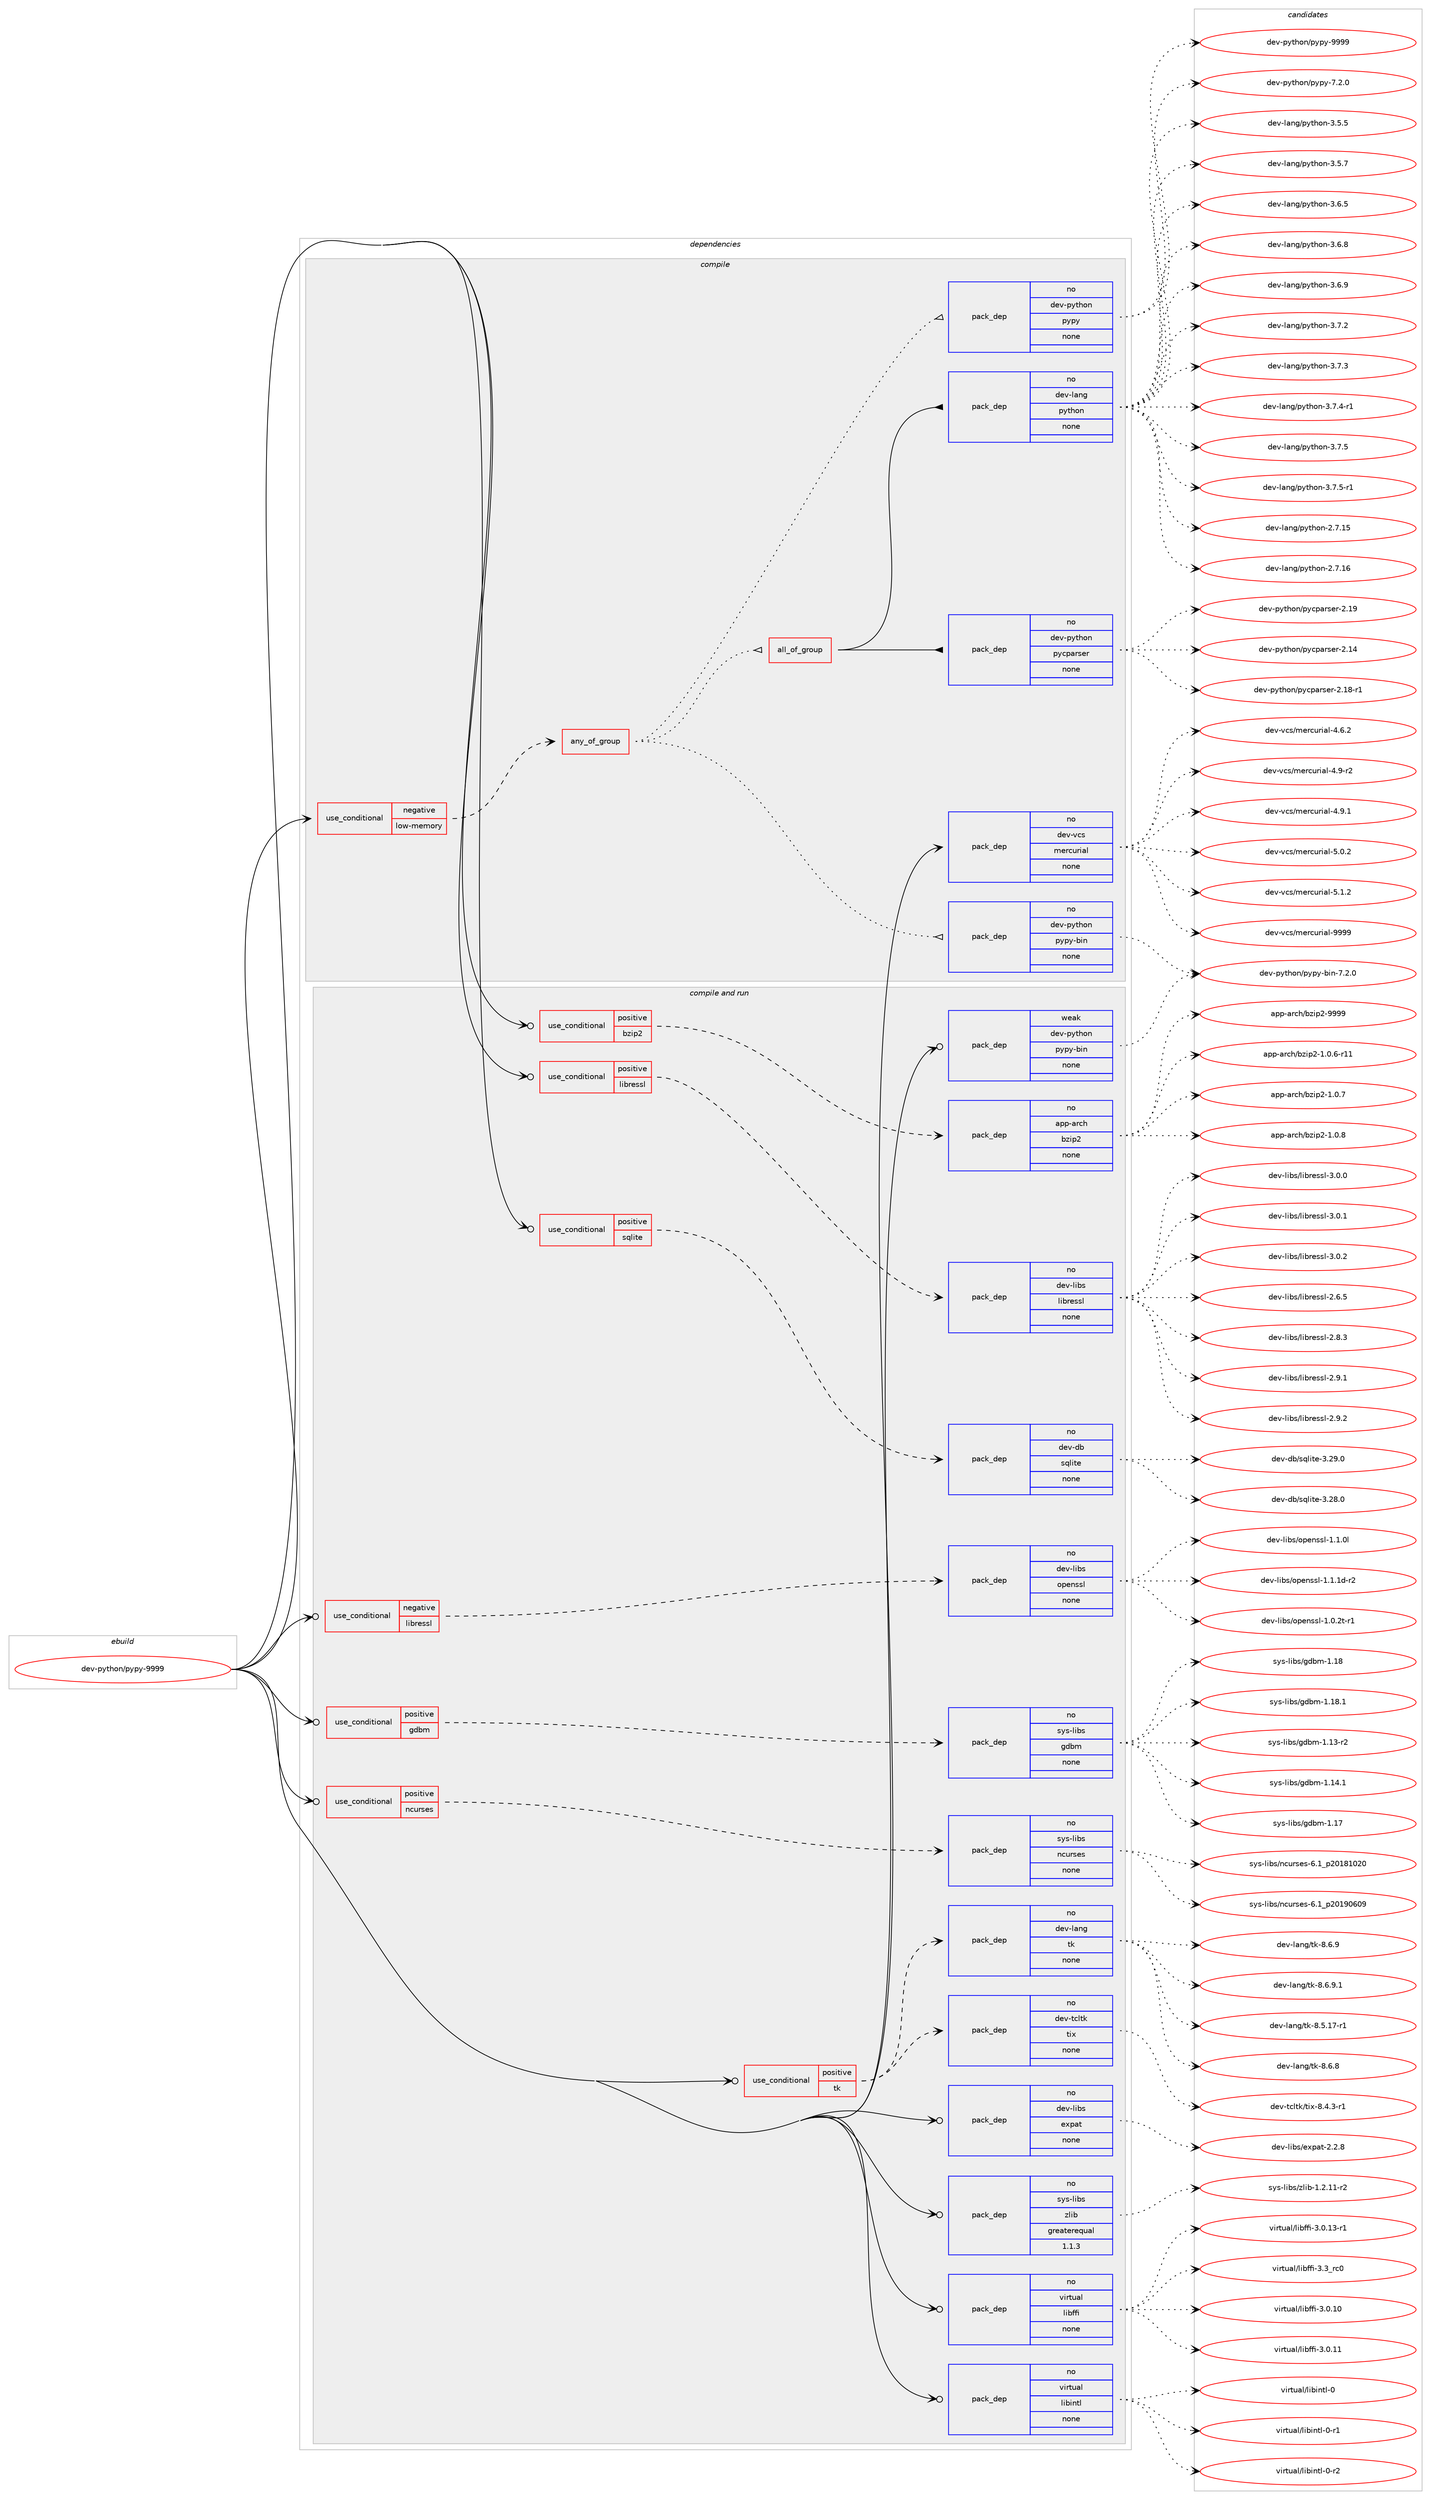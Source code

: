 digraph prolog {

# *************
# Graph options
# *************

newrank=true;
concentrate=true;
compound=true;
graph [rankdir=LR,fontname=Helvetica,fontsize=10,ranksep=1.5];#, ranksep=2.5, nodesep=0.2];
edge  [arrowhead=vee];
node  [fontname=Helvetica,fontsize=10];

# **********
# The ebuild
# **********

subgraph cluster_leftcol {
color=gray;
rank=same;
label=<<i>ebuild</i>>;
id [label="dev-python/pypy-9999", color=red, width=4, href="../dev-python/pypy-9999.svg"];
}

# ****************
# The dependencies
# ****************

subgraph cluster_midcol {
color=gray;
label=<<i>dependencies</i>>;
subgraph cluster_compile {
fillcolor="#eeeeee";
style=filled;
label=<<i>compile</i>>;
subgraph cond146580 {
dependency627989 [label=<<TABLE BORDER="0" CELLBORDER="1" CELLSPACING="0" CELLPADDING="4"><TR><TD ROWSPAN="3" CELLPADDING="10">use_conditional</TD></TR><TR><TD>negative</TD></TR><TR><TD>low-memory</TD></TR></TABLE>>, shape=none, color=red];
subgraph any11478 {
dependency627990 [label=<<TABLE BORDER="0" CELLBORDER="1" CELLSPACING="0" CELLPADDING="4"><TR><TD CELLPADDING="10">any_of_group</TD></TR></TABLE>>, shape=none, color=red];subgraph pack469557 {
dependency627991 [label=<<TABLE BORDER="0" CELLBORDER="1" CELLSPACING="0" CELLPADDING="4" WIDTH="220"><TR><TD ROWSPAN="6" CELLPADDING="30">pack_dep</TD></TR><TR><TD WIDTH="110">no</TD></TR><TR><TD>dev-python</TD></TR><TR><TD>pypy</TD></TR><TR><TD>none</TD></TR><TR><TD></TD></TR></TABLE>>, shape=none, color=blue];
}
dependency627990:e -> dependency627991:w [weight=20,style="dotted",arrowhead="oinv"];
subgraph pack469558 {
dependency627992 [label=<<TABLE BORDER="0" CELLBORDER="1" CELLSPACING="0" CELLPADDING="4" WIDTH="220"><TR><TD ROWSPAN="6" CELLPADDING="30">pack_dep</TD></TR><TR><TD WIDTH="110">no</TD></TR><TR><TD>dev-python</TD></TR><TR><TD>pypy-bin</TD></TR><TR><TD>none</TD></TR><TR><TD></TD></TR></TABLE>>, shape=none, color=blue];
}
dependency627990:e -> dependency627992:w [weight=20,style="dotted",arrowhead="oinv"];
subgraph all377 {
dependency627993 [label=<<TABLE BORDER="0" CELLBORDER="1" CELLSPACING="0" CELLPADDING="4"><TR><TD CELLPADDING="10">all_of_group</TD></TR></TABLE>>, shape=none, color=red];subgraph pack469559 {
dependency627994 [label=<<TABLE BORDER="0" CELLBORDER="1" CELLSPACING="0" CELLPADDING="4" WIDTH="220"><TR><TD ROWSPAN="6" CELLPADDING="30">pack_dep</TD></TR><TR><TD WIDTH="110">no</TD></TR><TR><TD>dev-lang</TD></TR><TR><TD>python</TD></TR><TR><TD>none</TD></TR><TR><TD></TD></TR></TABLE>>, shape=none, color=blue];
}
dependency627993:e -> dependency627994:w [weight=20,style="solid",arrowhead="inv"];
subgraph pack469560 {
dependency627995 [label=<<TABLE BORDER="0" CELLBORDER="1" CELLSPACING="0" CELLPADDING="4" WIDTH="220"><TR><TD ROWSPAN="6" CELLPADDING="30">pack_dep</TD></TR><TR><TD WIDTH="110">no</TD></TR><TR><TD>dev-python</TD></TR><TR><TD>pycparser</TD></TR><TR><TD>none</TD></TR><TR><TD></TD></TR></TABLE>>, shape=none, color=blue];
}
dependency627993:e -> dependency627995:w [weight=20,style="solid",arrowhead="inv"];
}
dependency627990:e -> dependency627993:w [weight=20,style="dotted",arrowhead="oinv"];
}
dependency627989:e -> dependency627990:w [weight=20,style="dashed",arrowhead="vee"];
}
id:e -> dependency627989:w [weight=20,style="solid",arrowhead="vee"];
subgraph pack469561 {
dependency627996 [label=<<TABLE BORDER="0" CELLBORDER="1" CELLSPACING="0" CELLPADDING="4" WIDTH="220"><TR><TD ROWSPAN="6" CELLPADDING="30">pack_dep</TD></TR><TR><TD WIDTH="110">no</TD></TR><TR><TD>dev-vcs</TD></TR><TR><TD>mercurial</TD></TR><TR><TD>none</TD></TR><TR><TD></TD></TR></TABLE>>, shape=none, color=blue];
}
id:e -> dependency627996:w [weight=20,style="solid",arrowhead="vee"];
}
subgraph cluster_compileandrun {
fillcolor="#eeeeee";
style=filled;
label=<<i>compile and run</i>>;
subgraph cond146581 {
dependency627997 [label=<<TABLE BORDER="0" CELLBORDER="1" CELLSPACING="0" CELLPADDING="4"><TR><TD ROWSPAN="3" CELLPADDING="10">use_conditional</TD></TR><TR><TD>negative</TD></TR><TR><TD>libressl</TD></TR></TABLE>>, shape=none, color=red];
subgraph pack469562 {
dependency627998 [label=<<TABLE BORDER="0" CELLBORDER="1" CELLSPACING="0" CELLPADDING="4" WIDTH="220"><TR><TD ROWSPAN="6" CELLPADDING="30">pack_dep</TD></TR><TR><TD WIDTH="110">no</TD></TR><TR><TD>dev-libs</TD></TR><TR><TD>openssl</TD></TR><TR><TD>none</TD></TR><TR><TD></TD></TR></TABLE>>, shape=none, color=blue];
}
dependency627997:e -> dependency627998:w [weight=20,style="dashed",arrowhead="vee"];
}
id:e -> dependency627997:w [weight=20,style="solid",arrowhead="odotvee"];
subgraph cond146582 {
dependency627999 [label=<<TABLE BORDER="0" CELLBORDER="1" CELLSPACING="0" CELLPADDING="4"><TR><TD ROWSPAN="3" CELLPADDING="10">use_conditional</TD></TR><TR><TD>positive</TD></TR><TR><TD>bzip2</TD></TR></TABLE>>, shape=none, color=red];
subgraph pack469563 {
dependency628000 [label=<<TABLE BORDER="0" CELLBORDER="1" CELLSPACING="0" CELLPADDING="4" WIDTH="220"><TR><TD ROWSPAN="6" CELLPADDING="30">pack_dep</TD></TR><TR><TD WIDTH="110">no</TD></TR><TR><TD>app-arch</TD></TR><TR><TD>bzip2</TD></TR><TR><TD>none</TD></TR><TR><TD></TD></TR></TABLE>>, shape=none, color=blue];
}
dependency627999:e -> dependency628000:w [weight=20,style="dashed",arrowhead="vee"];
}
id:e -> dependency627999:w [weight=20,style="solid",arrowhead="odotvee"];
subgraph cond146583 {
dependency628001 [label=<<TABLE BORDER="0" CELLBORDER="1" CELLSPACING="0" CELLPADDING="4"><TR><TD ROWSPAN="3" CELLPADDING="10">use_conditional</TD></TR><TR><TD>positive</TD></TR><TR><TD>gdbm</TD></TR></TABLE>>, shape=none, color=red];
subgraph pack469564 {
dependency628002 [label=<<TABLE BORDER="0" CELLBORDER="1" CELLSPACING="0" CELLPADDING="4" WIDTH="220"><TR><TD ROWSPAN="6" CELLPADDING="30">pack_dep</TD></TR><TR><TD WIDTH="110">no</TD></TR><TR><TD>sys-libs</TD></TR><TR><TD>gdbm</TD></TR><TR><TD>none</TD></TR><TR><TD></TD></TR></TABLE>>, shape=none, color=blue];
}
dependency628001:e -> dependency628002:w [weight=20,style="dashed",arrowhead="vee"];
}
id:e -> dependency628001:w [weight=20,style="solid",arrowhead="odotvee"];
subgraph cond146584 {
dependency628003 [label=<<TABLE BORDER="0" CELLBORDER="1" CELLSPACING="0" CELLPADDING="4"><TR><TD ROWSPAN="3" CELLPADDING="10">use_conditional</TD></TR><TR><TD>positive</TD></TR><TR><TD>libressl</TD></TR></TABLE>>, shape=none, color=red];
subgraph pack469565 {
dependency628004 [label=<<TABLE BORDER="0" CELLBORDER="1" CELLSPACING="0" CELLPADDING="4" WIDTH="220"><TR><TD ROWSPAN="6" CELLPADDING="30">pack_dep</TD></TR><TR><TD WIDTH="110">no</TD></TR><TR><TD>dev-libs</TD></TR><TR><TD>libressl</TD></TR><TR><TD>none</TD></TR><TR><TD></TD></TR></TABLE>>, shape=none, color=blue];
}
dependency628003:e -> dependency628004:w [weight=20,style="dashed",arrowhead="vee"];
}
id:e -> dependency628003:w [weight=20,style="solid",arrowhead="odotvee"];
subgraph cond146585 {
dependency628005 [label=<<TABLE BORDER="0" CELLBORDER="1" CELLSPACING="0" CELLPADDING="4"><TR><TD ROWSPAN="3" CELLPADDING="10">use_conditional</TD></TR><TR><TD>positive</TD></TR><TR><TD>ncurses</TD></TR></TABLE>>, shape=none, color=red];
subgraph pack469566 {
dependency628006 [label=<<TABLE BORDER="0" CELLBORDER="1" CELLSPACING="0" CELLPADDING="4" WIDTH="220"><TR><TD ROWSPAN="6" CELLPADDING="30">pack_dep</TD></TR><TR><TD WIDTH="110">no</TD></TR><TR><TD>sys-libs</TD></TR><TR><TD>ncurses</TD></TR><TR><TD>none</TD></TR><TR><TD></TD></TR></TABLE>>, shape=none, color=blue];
}
dependency628005:e -> dependency628006:w [weight=20,style="dashed",arrowhead="vee"];
}
id:e -> dependency628005:w [weight=20,style="solid",arrowhead="odotvee"];
subgraph cond146586 {
dependency628007 [label=<<TABLE BORDER="0" CELLBORDER="1" CELLSPACING="0" CELLPADDING="4"><TR><TD ROWSPAN="3" CELLPADDING="10">use_conditional</TD></TR><TR><TD>positive</TD></TR><TR><TD>sqlite</TD></TR></TABLE>>, shape=none, color=red];
subgraph pack469567 {
dependency628008 [label=<<TABLE BORDER="0" CELLBORDER="1" CELLSPACING="0" CELLPADDING="4" WIDTH="220"><TR><TD ROWSPAN="6" CELLPADDING="30">pack_dep</TD></TR><TR><TD WIDTH="110">no</TD></TR><TR><TD>dev-db</TD></TR><TR><TD>sqlite</TD></TR><TR><TD>none</TD></TR><TR><TD></TD></TR></TABLE>>, shape=none, color=blue];
}
dependency628007:e -> dependency628008:w [weight=20,style="dashed",arrowhead="vee"];
}
id:e -> dependency628007:w [weight=20,style="solid",arrowhead="odotvee"];
subgraph cond146587 {
dependency628009 [label=<<TABLE BORDER="0" CELLBORDER="1" CELLSPACING="0" CELLPADDING="4"><TR><TD ROWSPAN="3" CELLPADDING="10">use_conditional</TD></TR><TR><TD>positive</TD></TR><TR><TD>tk</TD></TR></TABLE>>, shape=none, color=red];
subgraph pack469568 {
dependency628010 [label=<<TABLE BORDER="0" CELLBORDER="1" CELLSPACING="0" CELLPADDING="4" WIDTH="220"><TR><TD ROWSPAN="6" CELLPADDING="30">pack_dep</TD></TR><TR><TD WIDTH="110">no</TD></TR><TR><TD>dev-lang</TD></TR><TR><TD>tk</TD></TR><TR><TD>none</TD></TR><TR><TD></TD></TR></TABLE>>, shape=none, color=blue];
}
dependency628009:e -> dependency628010:w [weight=20,style="dashed",arrowhead="vee"];
subgraph pack469569 {
dependency628011 [label=<<TABLE BORDER="0" CELLBORDER="1" CELLSPACING="0" CELLPADDING="4" WIDTH="220"><TR><TD ROWSPAN="6" CELLPADDING="30">pack_dep</TD></TR><TR><TD WIDTH="110">no</TD></TR><TR><TD>dev-tcltk</TD></TR><TR><TD>tix</TD></TR><TR><TD>none</TD></TR><TR><TD></TD></TR></TABLE>>, shape=none, color=blue];
}
dependency628009:e -> dependency628011:w [weight=20,style="dashed",arrowhead="vee"];
}
id:e -> dependency628009:w [weight=20,style="solid",arrowhead="odotvee"];
subgraph pack469570 {
dependency628012 [label=<<TABLE BORDER="0" CELLBORDER="1" CELLSPACING="0" CELLPADDING="4" WIDTH="220"><TR><TD ROWSPAN="6" CELLPADDING="30">pack_dep</TD></TR><TR><TD WIDTH="110">no</TD></TR><TR><TD>dev-libs</TD></TR><TR><TD>expat</TD></TR><TR><TD>none</TD></TR><TR><TD></TD></TR></TABLE>>, shape=none, color=blue];
}
id:e -> dependency628012:w [weight=20,style="solid",arrowhead="odotvee"];
subgraph pack469571 {
dependency628013 [label=<<TABLE BORDER="0" CELLBORDER="1" CELLSPACING="0" CELLPADDING="4" WIDTH="220"><TR><TD ROWSPAN="6" CELLPADDING="30">pack_dep</TD></TR><TR><TD WIDTH="110">no</TD></TR><TR><TD>sys-libs</TD></TR><TR><TD>zlib</TD></TR><TR><TD>greaterequal</TD></TR><TR><TD>1.1.3</TD></TR></TABLE>>, shape=none, color=blue];
}
id:e -> dependency628013:w [weight=20,style="solid",arrowhead="odotvee"];
subgraph pack469572 {
dependency628014 [label=<<TABLE BORDER="0" CELLBORDER="1" CELLSPACING="0" CELLPADDING="4" WIDTH="220"><TR><TD ROWSPAN="6" CELLPADDING="30">pack_dep</TD></TR><TR><TD WIDTH="110">no</TD></TR><TR><TD>virtual</TD></TR><TR><TD>libffi</TD></TR><TR><TD>none</TD></TR><TR><TD></TD></TR></TABLE>>, shape=none, color=blue];
}
id:e -> dependency628014:w [weight=20,style="solid",arrowhead="odotvee"];
subgraph pack469573 {
dependency628015 [label=<<TABLE BORDER="0" CELLBORDER="1" CELLSPACING="0" CELLPADDING="4" WIDTH="220"><TR><TD ROWSPAN="6" CELLPADDING="30">pack_dep</TD></TR><TR><TD WIDTH="110">no</TD></TR><TR><TD>virtual</TD></TR><TR><TD>libintl</TD></TR><TR><TD>none</TD></TR><TR><TD></TD></TR></TABLE>>, shape=none, color=blue];
}
id:e -> dependency628015:w [weight=20,style="solid",arrowhead="odotvee"];
subgraph pack469574 {
dependency628016 [label=<<TABLE BORDER="0" CELLBORDER="1" CELLSPACING="0" CELLPADDING="4" WIDTH="220"><TR><TD ROWSPAN="6" CELLPADDING="30">pack_dep</TD></TR><TR><TD WIDTH="110">weak</TD></TR><TR><TD>dev-python</TD></TR><TR><TD>pypy-bin</TD></TR><TR><TD>none</TD></TR><TR><TD></TD></TR></TABLE>>, shape=none, color=blue];
}
id:e -> dependency628016:w [weight=20,style="solid",arrowhead="odotvee"];
}
subgraph cluster_run {
fillcolor="#eeeeee";
style=filled;
label=<<i>run</i>>;
}
}

# **************
# The candidates
# **************

subgraph cluster_choices {
rank=same;
color=gray;
label=<<i>candidates</i>>;

subgraph choice469557 {
color=black;
nodesep=1;
choice1001011184511212111610411111047112121112121455546504648 [label="dev-python/pypy-7.2.0", color=red, width=4,href="../dev-python/pypy-7.2.0.svg"];
choice10010111845112121116104111110471121211121214557575757 [label="dev-python/pypy-9999", color=red, width=4,href="../dev-python/pypy-9999.svg"];
dependency627991:e -> choice1001011184511212111610411111047112121112121455546504648:w [style=dotted,weight="100"];
dependency627991:e -> choice10010111845112121116104111110471121211121214557575757:w [style=dotted,weight="100"];
}
subgraph choice469558 {
color=black;
nodesep=1;
choice10010111845112121116104111110471121211121214598105110455546504648 [label="dev-python/pypy-bin-7.2.0", color=red, width=4,href="../dev-python/pypy-bin-7.2.0.svg"];
dependency627992:e -> choice10010111845112121116104111110471121211121214598105110455546504648:w [style=dotted,weight="100"];
}
subgraph choice469559 {
color=black;
nodesep=1;
choice10010111845108971101034711212111610411111045504655464953 [label="dev-lang/python-2.7.15", color=red, width=4,href="../dev-lang/python-2.7.15.svg"];
choice10010111845108971101034711212111610411111045504655464954 [label="dev-lang/python-2.7.16", color=red, width=4,href="../dev-lang/python-2.7.16.svg"];
choice100101118451089711010347112121116104111110455146534653 [label="dev-lang/python-3.5.5", color=red, width=4,href="../dev-lang/python-3.5.5.svg"];
choice100101118451089711010347112121116104111110455146534655 [label="dev-lang/python-3.5.7", color=red, width=4,href="../dev-lang/python-3.5.7.svg"];
choice100101118451089711010347112121116104111110455146544653 [label="dev-lang/python-3.6.5", color=red, width=4,href="../dev-lang/python-3.6.5.svg"];
choice100101118451089711010347112121116104111110455146544656 [label="dev-lang/python-3.6.8", color=red, width=4,href="../dev-lang/python-3.6.8.svg"];
choice100101118451089711010347112121116104111110455146544657 [label="dev-lang/python-3.6.9", color=red, width=4,href="../dev-lang/python-3.6.9.svg"];
choice100101118451089711010347112121116104111110455146554650 [label="dev-lang/python-3.7.2", color=red, width=4,href="../dev-lang/python-3.7.2.svg"];
choice100101118451089711010347112121116104111110455146554651 [label="dev-lang/python-3.7.3", color=red, width=4,href="../dev-lang/python-3.7.3.svg"];
choice1001011184510897110103471121211161041111104551465546524511449 [label="dev-lang/python-3.7.4-r1", color=red, width=4,href="../dev-lang/python-3.7.4-r1.svg"];
choice100101118451089711010347112121116104111110455146554653 [label="dev-lang/python-3.7.5", color=red, width=4,href="../dev-lang/python-3.7.5.svg"];
choice1001011184510897110103471121211161041111104551465546534511449 [label="dev-lang/python-3.7.5-r1", color=red, width=4,href="../dev-lang/python-3.7.5-r1.svg"];
dependency627994:e -> choice10010111845108971101034711212111610411111045504655464953:w [style=dotted,weight="100"];
dependency627994:e -> choice10010111845108971101034711212111610411111045504655464954:w [style=dotted,weight="100"];
dependency627994:e -> choice100101118451089711010347112121116104111110455146534653:w [style=dotted,weight="100"];
dependency627994:e -> choice100101118451089711010347112121116104111110455146534655:w [style=dotted,weight="100"];
dependency627994:e -> choice100101118451089711010347112121116104111110455146544653:w [style=dotted,weight="100"];
dependency627994:e -> choice100101118451089711010347112121116104111110455146544656:w [style=dotted,weight="100"];
dependency627994:e -> choice100101118451089711010347112121116104111110455146544657:w [style=dotted,weight="100"];
dependency627994:e -> choice100101118451089711010347112121116104111110455146554650:w [style=dotted,weight="100"];
dependency627994:e -> choice100101118451089711010347112121116104111110455146554651:w [style=dotted,weight="100"];
dependency627994:e -> choice1001011184510897110103471121211161041111104551465546524511449:w [style=dotted,weight="100"];
dependency627994:e -> choice100101118451089711010347112121116104111110455146554653:w [style=dotted,weight="100"];
dependency627994:e -> choice1001011184510897110103471121211161041111104551465546534511449:w [style=dotted,weight="100"];
}
subgraph choice469560 {
color=black;
nodesep=1;
choice100101118451121211161041111104711212199112971141151011144550464952 [label="dev-python/pycparser-2.14", color=red, width=4,href="../dev-python/pycparser-2.14.svg"];
choice1001011184511212111610411111047112121991129711411510111445504649564511449 [label="dev-python/pycparser-2.18-r1", color=red, width=4,href="../dev-python/pycparser-2.18-r1.svg"];
choice100101118451121211161041111104711212199112971141151011144550464957 [label="dev-python/pycparser-2.19", color=red, width=4,href="../dev-python/pycparser-2.19.svg"];
dependency627995:e -> choice100101118451121211161041111104711212199112971141151011144550464952:w [style=dotted,weight="100"];
dependency627995:e -> choice1001011184511212111610411111047112121991129711411510111445504649564511449:w [style=dotted,weight="100"];
dependency627995:e -> choice100101118451121211161041111104711212199112971141151011144550464957:w [style=dotted,weight="100"];
}
subgraph choice469561 {
color=black;
nodesep=1;
choice1001011184511899115471091011149911711410597108455246544650 [label="dev-vcs/mercurial-4.6.2", color=red, width=4,href="../dev-vcs/mercurial-4.6.2.svg"];
choice1001011184511899115471091011149911711410597108455246574511450 [label="dev-vcs/mercurial-4.9-r2", color=red, width=4,href="../dev-vcs/mercurial-4.9-r2.svg"];
choice1001011184511899115471091011149911711410597108455246574649 [label="dev-vcs/mercurial-4.9.1", color=red, width=4,href="../dev-vcs/mercurial-4.9.1.svg"];
choice1001011184511899115471091011149911711410597108455346484650 [label="dev-vcs/mercurial-5.0.2", color=red, width=4,href="../dev-vcs/mercurial-5.0.2.svg"];
choice1001011184511899115471091011149911711410597108455346494650 [label="dev-vcs/mercurial-5.1.2", color=red, width=4,href="../dev-vcs/mercurial-5.1.2.svg"];
choice10010111845118991154710910111499117114105971084557575757 [label="dev-vcs/mercurial-9999", color=red, width=4,href="../dev-vcs/mercurial-9999.svg"];
dependency627996:e -> choice1001011184511899115471091011149911711410597108455246544650:w [style=dotted,weight="100"];
dependency627996:e -> choice1001011184511899115471091011149911711410597108455246574511450:w [style=dotted,weight="100"];
dependency627996:e -> choice1001011184511899115471091011149911711410597108455246574649:w [style=dotted,weight="100"];
dependency627996:e -> choice1001011184511899115471091011149911711410597108455346484650:w [style=dotted,weight="100"];
dependency627996:e -> choice1001011184511899115471091011149911711410597108455346494650:w [style=dotted,weight="100"];
dependency627996:e -> choice10010111845118991154710910111499117114105971084557575757:w [style=dotted,weight="100"];
}
subgraph choice469562 {
color=black;
nodesep=1;
choice1001011184510810598115471111121011101151151084549464846501164511449 [label="dev-libs/openssl-1.0.2t-r1", color=red, width=4,href="../dev-libs/openssl-1.0.2t-r1.svg"];
choice100101118451081059811547111112101110115115108454946494648108 [label="dev-libs/openssl-1.1.0l", color=red, width=4,href="../dev-libs/openssl-1.1.0l.svg"];
choice1001011184510810598115471111121011101151151084549464946491004511450 [label="dev-libs/openssl-1.1.1d-r2", color=red, width=4,href="../dev-libs/openssl-1.1.1d-r2.svg"];
dependency627998:e -> choice1001011184510810598115471111121011101151151084549464846501164511449:w [style=dotted,weight="100"];
dependency627998:e -> choice100101118451081059811547111112101110115115108454946494648108:w [style=dotted,weight="100"];
dependency627998:e -> choice1001011184510810598115471111121011101151151084549464946491004511450:w [style=dotted,weight="100"];
}
subgraph choice469563 {
color=black;
nodesep=1;
choice97112112459711499104479812210511250454946484654451144949 [label="app-arch/bzip2-1.0.6-r11", color=red, width=4,href="../app-arch/bzip2-1.0.6-r11.svg"];
choice97112112459711499104479812210511250454946484655 [label="app-arch/bzip2-1.0.7", color=red, width=4,href="../app-arch/bzip2-1.0.7.svg"];
choice97112112459711499104479812210511250454946484656 [label="app-arch/bzip2-1.0.8", color=red, width=4,href="../app-arch/bzip2-1.0.8.svg"];
choice971121124597114991044798122105112504557575757 [label="app-arch/bzip2-9999", color=red, width=4,href="../app-arch/bzip2-9999.svg"];
dependency628000:e -> choice97112112459711499104479812210511250454946484654451144949:w [style=dotted,weight="100"];
dependency628000:e -> choice97112112459711499104479812210511250454946484655:w [style=dotted,weight="100"];
dependency628000:e -> choice97112112459711499104479812210511250454946484656:w [style=dotted,weight="100"];
dependency628000:e -> choice971121124597114991044798122105112504557575757:w [style=dotted,weight="100"];
}
subgraph choice469564 {
color=black;
nodesep=1;
choice1151211154510810598115471031009810945494649514511450 [label="sys-libs/gdbm-1.13-r2", color=red, width=4,href="../sys-libs/gdbm-1.13-r2.svg"];
choice1151211154510810598115471031009810945494649524649 [label="sys-libs/gdbm-1.14.1", color=red, width=4,href="../sys-libs/gdbm-1.14.1.svg"];
choice115121115451081059811547103100981094549464955 [label="sys-libs/gdbm-1.17", color=red, width=4,href="../sys-libs/gdbm-1.17.svg"];
choice115121115451081059811547103100981094549464956 [label="sys-libs/gdbm-1.18", color=red, width=4,href="../sys-libs/gdbm-1.18.svg"];
choice1151211154510810598115471031009810945494649564649 [label="sys-libs/gdbm-1.18.1", color=red, width=4,href="../sys-libs/gdbm-1.18.1.svg"];
dependency628002:e -> choice1151211154510810598115471031009810945494649514511450:w [style=dotted,weight="100"];
dependency628002:e -> choice1151211154510810598115471031009810945494649524649:w [style=dotted,weight="100"];
dependency628002:e -> choice115121115451081059811547103100981094549464955:w [style=dotted,weight="100"];
dependency628002:e -> choice115121115451081059811547103100981094549464956:w [style=dotted,weight="100"];
dependency628002:e -> choice1151211154510810598115471031009810945494649564649:w [style=dotted,weight="100"];
}
subgraph choice469565 {
color=black;
nodesep=1;
choice10010111845108105981154710810598114101115115108455046544653 [label="dev-libs/libressl-2.6.5", color=red, width=4,href="../dev-libs/libressl-2.6.5.svg"];
choice10010111845108105981154710810598114101115115108455046564651 [label="dev-libs/libressl-2.8.3", color=red, width=4,href="../dev-libs/libressl-2.8.3.svg"];
choice10010111845108105981154710810598114101115115108455046574649 [label="dev-libs/libressl-2.9.1", color=red, width=4,href="../dev-libs/libressl-2.9.1.svg"];
choice10010111845108105981154710810598114101115115108455046574650 [label="dev-libs/libressl-2.9.2", color=red, width=4,href="../dev-libs/libressl-2.9.2.svg"];
choice10010111845108105981154710810598114101115115108455146484648 [label="dev-libs/libressl-3.0.0", color=red, width=4,href="../dev-libs/libressl-3.0.0.svg"];
choice10010111845108105981154710810598114101115115108455146484649 [label="dev-libs/libressl-3.0.1", color=red, width=4,href="../dev-libs/libressl-3.0.1.svg"];
choice10010111845108105981154710810598114101115115108455146484650 [label="dev-libs/libressl-3.0.2", color=red, width=4,href="../dev-libs/libressl-3.0.2.svg"];
dependency628004:e -> choice10010111845108105981154710810598114101115115108455046544653:w [style=dotted,weight="100"];
dependency628004:e -> choice10010111845108105981154710810598114101115115108455046564651:w [style=dotted,weight="100"];
dependency628004:e -> choice10010111845108105981154710810598114101115115108455046574649:w [style=dotted,weight="100"];
dependency628004:e -> choice10010111845108105981154710810598114101115115108455046574650:w [style=dotted,weight="100"];
dependency628004:e -> choice10010111845108105981154710810598114101115115108455146484648:w [style=dotted,weight="100"];
dependency628004:e -> choice10010111845108105981154710810598114101115115108455146484649:w [style=dotted,weight="100"];
dependency628004:e -> choice10010111845108105981154710810598114101115115108455146484650:w [style=dotted,weight="100"];
}
subgraph choice469566 {
color=black;
nodesep=1;
choice1151211154510810598115471109911711411510111545544649951125048495649485048 [label="sys-libs/ncurses-6.1_p20181020", color=red, width=4,href="../sys-libs/ncurses-6.1_p20181020.svg"];
choice1151211154510810598115471109911711411510111545544649951125048495748544857 [label="sys-libs/ncurses-6.1_p20190609", color=red, width=4,href="../sys-libs/ncurses-6.1_p20190609.svg"];
dependency628006:e -> choice1151211154510810598115471109911711411510111545544649951125048495649485048:w [style=dotted,weight="100"];
dependency628006:e -> choice1151211154510810598115471109911711411510111545544649951125048495748544857:w [style=dotted,weight="100"];
}
subgraph choice469567 {
color=black;
nodesep=1;
choice10010111845100984711511310810511610145514650564648 [label="dev-db/sqlite-3.28.0", color=red, width=4,href="../dev-db/sqlite-3.28.0.svg"];
choice10010111845100984711511310810511610145514650574648 [label="dev-db/sqlite-3.29.0", color=red, width=4,href="../dev-db/sqlite-3.29.0.svg"];
dependency628008:e -> choice10010111845100984711511310810511610145514650564648:w [style=dotted,weight="100"];
dependency628008:e -> choice10010111845100984711511310810511610145514650574648:w [style=dotted,weight="100"];
}
subgraph choice469568 {
color=black;
nodesep=1;
choice100101118451089711010347116107455646534649554511449 [label="dev-lang/tk-8.5.17-r1", color=red, width=4,href="../dev-lang/tk-8.5.17-r1.svg"];
choice100101118451089711010347116107455646544656 [label="dev-lang/tk-8.6.8", color=red, width=4,href="../dev-lang/tk-8.6.8.svg"];
choice100101118451089711010347116107455646544657 [label="dev-lang/tk-8.6.9", color=red, width=4,href="../dev-lang/tk-8.6.9.svg"];
choice1001011184510897110103471161074556465446574649 [label="dev-lang/tk-8.6.9.1", color=red, width=4,href="../dev-lang/tk-8.6.9.1.svg"];
dependency628010:e -> choice100101118451089711010347116107455646534649554511449:w [style=dotted,weight="100"];
dependency628010:e -> choice100101118451089711010347116107455646544656:w [style=dotted,weight="100"];
dependency628010:e -> choice100101118451089711010347116107455646544657:w [style=dotted,weight="100"];
dependency628010:e -> choice1001011184510897110103471161074556465446574649:w [style=dotted,weight="100"];
}
subgraph choice469569 {
color=black;
nodesep=1;
choice1001011184511699108116107471161051204556465246514511449 [label="dev-tcltk/tix-8.4.3-r1", color=red, width=4,href="../dev-tcltk/tix-8.4.3-r1.svg"];
dependency628011:e -> choice1001011184511699108116107471161051204556465246514511449:w [style=dotted,weight="100"];
}
subgraph choice469570 {
color=black;
nodesep=1;
choice10010111845108105981154710112011297116455046504656 [label="dev-libs/expat-2.2.8", color=red, width=4,href="../dev-libs/expat-2.2.8.svg"];
dependency628012:e -> choice10010111845108105981154710112011297116455046504656:w [style=dotted,weight="100"];
}
subgraph choice469571 {
color=black;
nodesep=1;
choice11512111545108105981154712210810598454946504649494511450 [label="sys-libs/zlib-1.2.11-r2", color=red, width=4,href="../sys-libs/zlib-1.2.11-r2.svg"];
dependency628013:e -> choice11512111545108105981154712210810598454946504649494511450:w [style=dotted,weight="100"];
}
subgraph choice469572 {
color=black;
nodesep=1;
choice11810511411611797108471081059810210210545514648464948 [label="virtual/libffi-3.0.10", color=red, width=4,href="../virtual/libffi-3.0.10.svg"];
choice11810511411611797108471081059810210210545514648464949 [label="virtual/libffi-3.0.11", color=red, width=4,href="../virtual/libffi-3.0.11.svg"];
choice118105114116117971084710810598102102105455146484649514511449 [label="virtual/libffi-3.0.13-r1", color=red, width=4,href="../virtual/libffi-3.0.13-r1.svg"];
choice11810511411611797108471081059810210210545514651951149948 [label="virtual/libffi-3.3_rc0", color=red, width=4,href="../virtual/libffi-3.3_rc0.svg"];
dependency628014:e -> choice11810511411611797108471081059810210210545514648464948:w [style=dotted,weight="100"];
dependency628014:e -> choice11810511411611797108471081059810210210545514648464949:w [style=dotted,weight="100"];
dependency628014:e -> choice118105114116117971084710810598102102105455146484649514511449:w [style=dotted,weight="100"];
dependency628014:e -> choice11810511411611797108471081059810210210545514651951149948:w [style=dotted,weight="100"];
}
subgraph choice469573 {
color=black;
nodesep=1;
choice1181051141161179710847108105981051101161084548 [label="virtual/libintl-0", color=red, width=4,href="../virtual/libintl-0.svg"];
choice11810511411611797108471081059810511011610845484511449 [label="virtual/libintl-0-r1", color=red, width=4,href="../virtual/libintl-0-r1.svg"];
choice11810511411611797108471081059810511011610845484511450 [label="virtual/libintl-0-r2", color=red, width=4,href="../virtual/libintl-0-r2.svg"];
dependency628015:e -> choice1181051141161179710847108105981051101161084548:w [style=dotted,weight="100"];
dependency628015:e -> choice11810511411611797108471081059810511011610845484511449:w [style=dotted,weight="100"];
dependency628015:e -> choice11810511411611797108471081059810511011610845484511450:w [style=dotted,weight="100"];
}
subgraph choice469574 {
color=black;
nodesep=1;
choice10010111845112121116104111110471121211121214598105110455546504648 [label="dev-python/pypy-bin-7.2.0", color=red, width=4,href="../dev-python/pypy-bin-7.2.0.svg"];
dependency628016:e -> choice10010111845112121116104111110471121211121214598105110455546504648:w [style=dotted,weight="100"];
}
}

}
